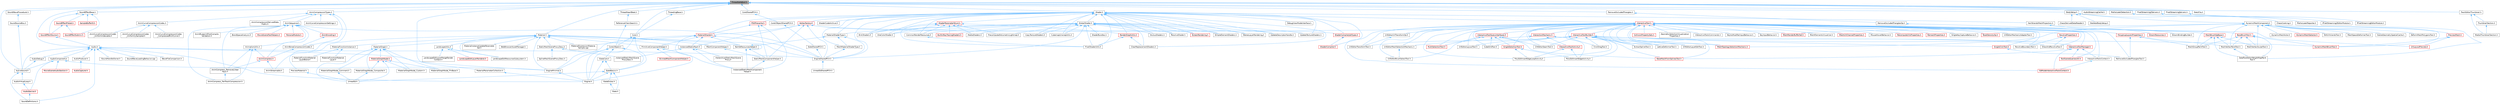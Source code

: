 digraph "ThreadSafeBool.h"
{
 // INTERACTIVE_SVG=YES
 // LATEX_PDF_SIZE
  bgcolor="transparent";
  edge [fontname=Helvetica,fontsize=10,labelfontname=Helvetica,labelfontsize=10];
  node [fontname=Helvetica,fontsize=10,shape=box,height=0.2,width=0.4];
  Node1 [id="Node000001",label="ThreadSafeBool.h",height=0.2,width=0.4,color="gray40", fillcolor="grey60", style="filled", fontcolor="black",tooltip=" "];
  Node1 -> Node2 [id="edge1_Node000001_Node000002",dir="back",color="steelblue1",style="solid",tooltip=" "];
  Node2 [id="Node000002",label="ActiveSound.h",height=0.2,width=0.4,color="grey40", fillcolor="white", style="filled",URL="$dc/d95/ActiveSound_8h.html",tooltip=" "];
  Node2 -> Node3 [id="edge2_Node000002_Node000003",dir="back",color="steelblue1",style="solid",tooltip=" "];
  Node3 [id="Node000003",label="AudioVirtualLoop.h",height=0.2,width=0.4,color="grey40", fillcolor="white", style="filled",URL="$d5/dde/AudioVirtualLoop_8h.html",tooltip=" "];
  Node3 -> Node4 [id="edge3_Node000003_Node000004",dir="back",color="steelblue1",style="solid",tooltip=" "];
  Node4 [id="Node000004",label="AudioDevice.h",height=0.2,width=0.4,color="red", fillcolor="#FFF0F0", style="filled",URL="$d7/ddb/AudioDevice_8h.html",tooltip=" "];
  Node4 -> Node5 [id="edge4_Node000004_Node000005",dir="back",color="steelblue1",style="solid",tooltip=" "];
  Node5 [id="Node000005",label="SoundDefinitions.h",height=0.2,width=0.4,color="grey40", fillcolor="white", style="filled",URL="$d4/da9/SoundDefinitions_8h.html",tooltip=" "];
  Node2 -> Node5 [id="edge5_Node000002_Node000005",dir="back",color="steelblue1",style="solid",tooltip=" "];
  Node1 -> Node8 [id="edge6_Node000001_Node000008",dir="back",color="steelblue1",style="solid",tooltip=" "];
  Node8 [id="Node000008",label="AnimCompressionTypes.h",height=0.2,width=0.4,color="grey40", fillcolor="white", style="filled",URL="$d1/d3b/AnimCompressionTypes_8h.html",tooltip=" "];
  Node8 -> Node9 [id="edge7_Node000008_Node000009",dir="back",color="steelblue1",style="solid",tooltip=" "];
  Node9 [id="Node000009",label="AnimBoneCompressionCodec.h",height=0.2,width=0.4,color="grey40", fillcolor="white", style="filled",URL="$dd/dc3/AnimBoneCompressionCodec_8h.html",tooltip=" "];
  Node9 -> Node10 [id="edge8_Node000009_Node000010",dir="back",color="steelblue1",style="solid",tooltip=" "];
  Node10 [id="Node000010",label="AnimCompress.h",height=0.2,width=0.4,color="red", fillcolor="#FFF0F0", style="filled",URL="$dd/d6d/AnimCompress_8h.html",tooltip=" "];
  Node10 -> Node14 [id="edge9_Node000010_Node000014",dir="back",color="steelblue1",style="solid",tooltip=" "];
  Node14 [id="Node000014",label="AnimCompress_RemoveLinear\lKeys.h",height=0.2,width=0.4,color="grey40", fillcolor="white", style="filled",URL="$d1/d0a/AnimCompress__RemoveLinearKeys_8h.html",tooltip=" "];
  Node14 -> Node15 [id="edge10_Node000014_Node000015",dir="back",color="steelblue1",style="solid",tooltip=" "];
  Node15 [id="Node000015",label="AnimCompress_PerTrackCompression.h",height=0.2,width=0.4,color="grey40", fillcolor="white", style="filled",URL="$d1/d22/AnimCompress__PerTrackCompression_8h.html",tooltip=" "];
  Node10 -> Node17 [id="edge11_Node000010_Node000017",dir="back",color="steelblue1",style="solid",tooltip=" "];
  Node17 [id="Node000017",label="AnimStreamable.h",height=0.2,width=0.4,color="grey40", fillcolor="white", style="filled",URL="$d1/d46/AnimStreamable_8h.html",tooltip=" "];
  Node8 -> Node18 [id="edge12_Node000008_Node000018",dir="back",color="steelblue1",style="solid",tooltip=" "];
  Node18 [id="Node000018",label="AnimCompressionDerivedData\lPublic.h",height=0.2,width=0.4,color="grey40", fillcolor="white", style="filled",URL="$dc/d36/AnimCompressionDerivedDataPublic_8h.html",tooltip=" "];
  Node8 -> Node19 [id="edge13_Node000008_Node000019",dir="back",color="steelblue1",style="solid",tooltip=" "];
  Node19 [id="Node000019",label="AnimCurveCompressionCodec.h",height=0.2,width=0.4,color="grey40", fillcolor="white", style="filled",URL="$d3/d77/AnimCurveCompressionCodec_8h.html",tooltip=" "];
  Node19 -> Node20 [id="edge14_Node000019_Node000020",dir="back",color="steelblue1",style="solid",tooltip=" "];
  Node20 [id="Node000020",label="AnimCurveCompressionCodec\l_CompressedRichCurve.h",height=0.2,width=0.4,color="grey40", fillcolor="white", style="filled",URL="$db/d72/AnimCurveCompressionCodec__CompressedRichCurve_8h.html",tooltip=" "];
  Node19 -> Node21 [id="edge15_Node000019_Node000021",dir="back",color="steelblue1",style="solid",tooltip=" "];
  Node21 [id="Node000021",label="AnimCurveCompressionCodec\l_UniformIndexable.h",height=0.2,width=0.4,color="grey40", fillcolor="white", style="filled",URL="$d7/d0a/AnimCurveCompressionCodec__UniformIndexable_8h.html",tooltip=" "];
  Node19 -> Node22 [id="edge16_Node000019_Node000022",dir="back",color="steelblue1",style="solid",tooltip=" "];
  Node22 [id="Node000022",label="AnimCurveCompressionCodec\l_UniformlySampled.h",height=0.2,width=0.4,color="grey40", fillcolor="white", style="filled",URL="$da/d4c/AnimCurveCompressionCodec__UniformlySampled_8h.html",tooltip=" "];
  Node8 -> Node23 [id="edge17_Node000008_Node000023",dir="back",color="steelblue1",style="solid",tooltip=" "];
  Node23 [id="Node000023",label="AnimCurveCompressionSettings.h",height=0.2,width=0.4,color="grey40", fillcolor="white", style="filled",URL="$d0/d49/AnimCurveCompressionSettings_8h.html",tooltip=" "];
  Node8 -> Node24 [id="edge18_Node000008_Node000024",dir="back",color="steelblue1",style="solid",tooltip=" "];
  Node24 [id="Node000024",label="AnimSequence.h",height=0.2,width=0.4,color="grey40", fillcolor="white", style="filled",URL="$d0/d8a/AnimSequence_8h.html",tooltip=" "];
  Node24 -> Node25 [id="edge19_Node000024_Node000025",dir="back",color="steelblue1",style="solid",tooltip=" "];
  Node25 [id="Node000025",label="AnimBlueprintPostCompile\lValidation.h",height=0.2,width=0.4,color="grey40", fillcolor="white", style="filled",URL="$de/d1b/AnimBlueprintPostCompileValidation_8h.html",tooltip=" "];
  Node24 -> Node10 [id="edge20_Node000024_Node000010",dir="back",color="steelblue1",style="solid",tooltip=" "];
  Node24 -> Node15 [id="edge21_Node000024_Node000015",dir="back",color="steelblue1",style="solid",tooltip=" "];
  Node24 -> Node14 [id="edge22_Node000024_Node000014",dir="back",color="steelblue1",style="solid",tooltip=" "];
  Node24 -> Node26 [id="edge23_Node000024_Node000026",dir="back",color="steelblue1",style="solid",tooltip=" "];
  Node26 [id="Node000026",label="AnimEncoding.h",height=0.2,width=0.4,color="red", fillcolor="#FFF0F0", style="filled",URL="$d9/dfd/AnimEncoding_8h.html",tooltip=" "];
  Node26 -> Node9 [id="edge24_Node000026_Node000009",dir="back",color="steelblue1",style="solid",tooltip=" "];
  Node24 -> Node31 [id="edge25_Node000024_Node000031",dir="back",color="steelblue1",style="solid",tooltip=" "];
  Node31 [id="Node000031",label="AnimationUtils.h",height=0.2,width=0.4,color="grey40", fillcolor="white", style="filled",URL="$d6/db6/AnimationUtils_8h.html",tooltip=" "];
  Node31 -> Node10 [id="edge26_Node000031_Node000010",dir="back",color="steelblue1",style="solid",tooltip=" "];
  Node31 -> Node15 [id="edge27_Node000031_Node000015",dir="back",color="steelblue1",style="solid",tooltip=" "];
  Node31 -> Node14 [id="edge28_Node000031_Node000014",dir="back",color="steelblue1",style="solid",tooltip=" "];
  Node24 -> Node32 [id="edge29_Node000024_Node000032",dir="back",color="steelblue1",style="solid",tooltip=" "];
  Node32 [id="Node000032",label="BlendSpaceAnalysis.h",height=0.2,width=0.4,color="grey40", fillcolor="white", style="filled",URL="$d7/daf/BlendSpaceAnalysis_8h.html",tooltip=" "];
  Node24 -> Node33 [id="edge30_Node000024_Node000033",dir="back",color="steelblue1",style="solid",tooltip=" "];
  Node33 [id="Node000033",label="EngineSharedPCH.h",height=0.2,width=0.4,color="grey40", fillcolor="white", style="filled",URL="$dc/dbb/EngineSharedPCH_8h.html",tooltip=" "];
  Node33 -> Node34 [id="edge31_Node000033_Node000034",dir="back",color="steelblue1",style="solid",tooltip=" "];
  Node34 [id="Node000034",label="UnrealEdSharedPCH.h",height=0.2,width=0.4,color="grey40", fillcolor="white", style="filled",URL="$d1/de6/UnrealEdSharedPCH_8h.html",tooltip=" "];
  Node24 -> Node35 [id="edge32_Node000024_Node000035",dir="back",color="steelblue1",style="solid",tooltip=" "];
  Node35 [id="Node000035",label="MovieSceneToolHelpers.h",height=0.2,width=0.4,color="red", fillcolor="#FFF0F0", style="filled",URL="$d4/d0e/MovieSceneToolHelpers_8h.html",tooltip=" "];
  Node24 -> Node40 [id="edge33_Node000024_Node000040",dir="back",color="steelblue1",style="solid",tooltip=" "];
  Node40 [id="Node000040",label="PersonaModule.h",height=0.2,width=0.4,color="red", fillcolor="#FFF0F0", style="filled",URL="$de/d74/PersonaModule_8h.html",tooltip=" "];
  Node8 -> Node17 [id="edge34_Node000008_Node000017",dir="back",color="steelblue1",style="solid",tooltip=" "];
  Node1 -> Node42 [id="edge35_Node000001_Node000042",dir="back",color="steelblue1",style="solid",tooltip=" "];
  Node42 [id="Node000042",label="Audio.h",height=0.2,width=0.4,color="grey40", fillcolor="white", style="filled",URL="$d8/daa/Audio_8h.html",tooltip=" "];
  Node42 -> Node2 [id="edge36_Node000042_Node000002",dir="back",color="steelblue1",style="solid",tooltip=" "];
  Node42 -> Node43 [id="edge37_Node000042_Node000043",dir="back",color="steelblue1",style="solid",tooltip=" "];
  Node43 [id="Node000043",label="AudioComponent.h",height=0.2,width=0.4,color="grey40", fillcolor="white", style="filled",URL="$d6/d67/AudioComponent_8h.html",tooltip=" "];
  Node43 -> Node2 [id="edge38_Node000043_Node000002",dir="back",color="steelblue1",style="solid",tooltip=" "];
  Node43 -> Node4 [id="edge39_Node000043_Node000004",dir="back",color="steelblue1",style="solid",tooltip=" "];
  Node43 -> Node44 [id="edge40_Node000043_Node000044",dir="back",color="steelblue1",style="solid",tooltip=" "];
  Node44 [id="Node000044",label="EngineMinimal.h",height=0.2,width=0.4,color="grey40", fillcolor="white", style="filled",URL="$d0/d2c/EngineMinimal_8h.html",tooltip=" "];
  Node44 -> Node45 [id="edge41_Node000044_Node000045",dir="back",color="steelblue1",style="solid",tooltip=" "];
  Node45 [id="Node000045",label="Engine.h",height=0.2,width=0.4,color="grey40", fillcolor="white", style="filled",URL="$d1/d34/Public_2Engine_8h.html",tooltip=" "];
  Node43 -> Node46 [id="edge42_Node000043_Node000046",dir="back",color="steelblue1",style="solid",tooltip=" "];
  Node46 [id="Node000046",label="MovieSceneAudioSection.h",height=0.2,width=0.4,color="red", fillcolor="#FFF0F0", style="filled",URL="$da/d5f/MovieSceneAudioSection_8h.html",tooltip=" "];
  Node42 -> Node49 [id="edge43_Node000042_Node000049",dir="back",color="steelblue1",style="solid",tooltip=" "];
  Node49 [id="Node000049",label="AudioDebug.h",height=0.2,width=0.4,color="grey40", fillcolor="white", style="filled",URL="$d2/dbd/AudioDebug_8h.html",tooltip=" "];
  Node49 -> Node2 [id="edge44_Node000049_Node000002",dir="back",color="steelblue1",style="solid",tooltip=" "];
  Node42 -> Node50 [id="edge45_Node000042_Node000050",dir="back",color="steelblue1",style="solid",tooltip=" "];
  Node50 [id="Node000050",label="AudioProducer.h",height=0.2,width=0.4,color="grey40", fillcolor="white", style="filled",URL="$d5/d00/AudioProducer_8h.html",tooltip=" "];
  Node50 -> Node51 [id="edge46_Node000050_Node000051",dir="back",color="steelblue1",style="solid",tooltip=" "];
  Node51 [id="Node000051",label="AudioCapturer.h",height=0.2,width=0.4,color="red", fillcolor="#FFF0F0", style="filled",URL="$db/dac/AudioCapturer_8h.html",tooltip=" "];
  Node42 -> Node45 [id="edge47_Node000042_Node000045",dir="back",color="steelblue1",style="solid",tooltip=" "];
  Node42 -> Node44 [id="edge48_Node000042_Node000044",dir="back",color="steelblue1",style="solid",tooltip=" "];
  Node42 -> Node33 [id="edge49_Node000042_Node000033",dir="back",color="steelblue1",style="solid",tooltip=" "];
  Node42 -> Node53 [id="edge50_Node000042_Node000053",dir="back",color="steelblue1",style="solid",tooltip=" "];
  Node53 [id="Node000053",label="ISoundHandleOwner.h",height=0.2,width=0.4,color="grey40", fillcolor="white", style="filled",URL="$d5/db5/ISoundHandleOwner_8h.html",tooltip=" "];
  Node42 -> Node5 [id="edge51_Node000042_Node000005",dir="back",color="steelblue1",style="solid",tooltip=" "];
  Node42 -> Node54 [id="edge52_Node000042_Node000054",dir="back",color="steelblue1",style="solid",tooltip=" "];
  Node54 [id="Node000054",label="SoundWaveLoadingBehavior.cpp",height=0.2,width=0.4,color="grey40", fillcolor="white", style="filled",URL="$d7/d95/SoundWaveLoadingBehavior_8cpp.html",tooltip=" "];
  Node42 -> Node55 [id="edge53_Node000042_Node000055",dir="back",color="steelblue1",style="solid",tooltip=" "];
  Node55 [id="Node000055",label="WaveFileComparison.h",height=0.2,width=0.4,color="grey40", fillcolor="white", style="filled",URL="$d7/dcb/WaveFileComparison_8h.html",tooltip=" "];
  Node1 -> Node56 [id="edge54_Node000001_Node000056",dir="back",color="steelblue1",style="solid",tooltip=" "];
  Node56 [id="Node000056",label="AudioStreamingCache.h",height=0.2,width=0.4,color="grey40", fillcolor="white", style="filled",URL="$d2/dc1/AudioStreamingCache_8h.html",tooltip=" "];
  Node1 -> Node57 [id="edge55_Node000001_Node000057",dir="back",color="steelblue1",style="solid",tooltip=" "];
  Node57 [id="Node000057",label="BodySetup.h",height=0.2,width=0.4,color="grey40", fillcolor="white", style="filled",URL="$d8/d7b/BodySetup_8h.html",tooltip=" "];
  Node57 -> Node58 [id="edge56_Node000057_Node000058",dir="back",color="steelblue1",style="solid",tooltip=" "];
  Node58 [id="Node000058",label="ChaosCooking.h",height=0.2,width=0.4,color="grey40", fillcolor="white", style="filled",URL="$de/d88/ChaosCooking_8h.html",tooltip=" "];
  Node57 -> Node59 [id="edge57_Node000057_Node000059",dir="back",color="steelblue1",style="solid",tooltip=" "];
  Node59 [id="Node000059",label="ChaosDerivedDataReader.h",height=0.2,width=0.4,color="grey40", fillcolor="white", style="filled",URL="$de/d70/ChaosDerivedDataReader_8h.html",tooltip=" "];
  Node57 -> Node60 [id="edge58_Node000057_Node000060",dir="back",color="steelblue1",style="solid",tooltip=" "];
  Node60 [id="Node000060",label="DynamicMeshComponent.h",height=0.2,width=0.4,color="grey40", fillcolor="white", style="filled",URL="$d8/d66/DynamicMeshComponent_8h.html",tooltip=" "];
  Node60 -> Node61 [id="edge59_Node000060_Node000061",dir="back",color="steelblue1",style="solid",tooltip=" "];
  Node61 [id="Node000061",label="DataflowEditorWeightMapPaint\lTool.h",height=0.2,width=0.4,color="grey40", fillcolor="white", style="filled",URL="$db/d46/DataflowEditorWeightMapPaintTool_8h.html",tooltip=" "];
  Node60 -> Node62 [id="edge60_Node000060_Node000062",dir="back",color="steelblue1",style="solid",tooltip=" "];
  Node62 [id="Node000062",label="DeformMeshPolygonsTool.h",height=0.2,width=0.4,color="grey40", fillcolor="white", style="filled",URL="$db/d72/DeformMeshPolygonsTool_8h.html",tooltip=" "];
  Node60 -> Node63 [id="edge61_Node000060_Node000063",dir="back",color="steelblue1",style="solid",tooltip=" "];
  Node63 [id="Node000063",label="DynamicMeshActor.h",height=0.2,width=0.4,color="grey40", fillcolor="white", style="filled",URL="$d1/d71/DynamicMeshActor_8h.html",tooltip=" "];
  Node60 -> Node64 [id="edge62_Node000060_Node000064",dir="back",color="steelblue1",style="solid",tooltip=" "];
  Node64 [id="Node000064",label="DynamicMeshBrushTool.h",height=0.2,width=0.4,color="red", fillcolor="#FFF0F0", style="filled",URL="$da/d04/DynamicMeshBrushTool_8h.html",tooltip=" "];
  Node60 -> Node68 [id="edge63_Node000060_Node000068",dir="back",color="steelblue1",style="solid",tooltip=" "];
  Node68 [id="Node000068",label="DynamicMeshSelector.h",height=0.2,width=0.4,color="red", fillcolor="#FFF0F0", style="filled",URL="$dc/d01/DynamicMeshSelector_8h.html",tooltip=" "];
  Node60 -> Node70 [id="edge64_Node000060_Node000070",dir="back",color="steelblue1",style="solid",tooltip=" "];
  Node70 [id="Node000070",label="EditUVIslandsTool.h",height=0.2,width=0.4,color="grey40", fillcolor="white", style="filled",URL="$d0/de4/EditUVIslandsTool_8h.html",tooltip=" "];
  Node60 -> Node71 [id="edge65_Node000060_Node000071",dir="back",color="steelblue1",style="solid",tooltip=" "];
  Node71 [id="Node000071",label="MeshGroupPaintTool.h",height=0.2,width=0.4,color="grey40", fillcolor="white", style="filled",URL="$dd/d04/MeshGroupPaintTool_8h.html",tooltip=" "];
  Node60 -> Node72 [id="edge66_Node000060_Node000072",dir="back",color="steelblue1",style="solid",tooltip=" "];
  Node72 [id="Node000072",label="MeshRenderBufferSet.h",height=0.2,width=0.4,color="red", fillcolor="#FFF0F0", style="filled",URL="$de/dc2/MeshRenderBufferSet_8h.html",tooltip=" "];
  Node60 -> Node74 [id="edge67_Node000060_Node000074",dir="back",color="steelblue1",style="solid",tooltip=" "];
  Node74 [id="Node000074",label="MeshSpaceDeformerTool.h",height=0.2,width=0.4,color="grey40", fillcolor="white", style="filled",URL="$d7/dc8/MeshSpaceDeformerTool_8h.html",tooltip=" "];
  Node60 -> Node75 [id="edge68_Node000060_Node000075",dir="back",color="steelblue1",style="solid",tooltip=" "];
  Node75 [id="Node000075",label="MeshTopologySelectionMechanic.h",height=0.2,width=0.4,color="red", fillcolor="#FFF0F0", style="filled",URL="$d5/d15/MeshTopologySelectionMechanic_8h.html",tooltip=" "];
  Node60 -> Node78 [id="edge69_Node000060_Node000078",dir="back",color="steelblue1",style="solid",tooltip=" "];
  Node78 [id="Node000078",label="MeshVertexPaintTool.h",height=0.2,width=0.4,color="grey40", fillcolor="white", style="filled",URL="$db/d74/MeshVertexPaintTool_8h.html",tooltip=" "];
  Node78 -> Node61 [id="edge70_Node000078_Node000061",dir="back",color="steelblue1",style="solid",tooltip=" "];
  Node60 -> Node79 [id="edge71_Node000060_Node000079",dir="back",color="steelblue1",style="solid",tooltip=" "];
  Node79 [id="Node000079",label="MeshVertexSculptTool.h",height=0.2,width=0.4,color="grey40", fillcolor="white", style="filled",URL="$dc/da6/MeshVertexSculptTool_8h.html",tooltip=" "];
  Node60 -> Node80 [id="edge72_Node000060_Node000080",dir="back",color="steelblue1",style="solid",tooltip=" "];
  Node80 [id="Node000080",label="PreviewMesh.h",height=0.2,width=0.4,color="red", fillcolor="#FFF0F0", style="filled",URL="$d6/d30/PreviewMesh_8h.html",tooltip=" "];
  Node80 -> Node64 [id="edge73_Node000080_Node000064",dir="back",color="steelblue1",style="solid",tooltip=" "];
  Node80 -> Node128 [id="edge74_Node000080_Node000128",dir="back",color="steelblue1",style="solid",tooltip=" "];
  Node128 [id="Node000128",label="UVLayoutPreview.h",height=0.2,width=0.4,color="red", fillcolor="#FFF0F0", style="filled",URL="$dd/d16/UVLayoutPreview_8h.html",tooltip=" "];
  Node60 -> Node132 [id="edge75_Node000060_Node000132",dir="back",color="steelblue1",style="solid",tooltip=" "];
  Node132 [id="Node000132",label="SceneGeometrySpatialCache.h",height=0.2,width=0.4,color="grey40", fillcolor="white", style="filled",URL="$d6/d6f/SceneGeometrySpatialCache_8h.html",tooltip=" "];
  Node57 -> Node133 [id="edge76_Node000057_Node000133",dir="back",color="steelblue1",style="solid",tooltip=" "];
  Node133 [id="Node000133",label="SkeletalBodySetup.h",height=0.2,width=0.4,color="grey40", fillcolor="white", style="filled",URL="$dc/dbc/SkeletalBodySetup_8h.html",tooltip=" "];
  Node1 -> Node134 [id="edge77_Node000001_Node000134",dir="back",color="steelblue1",style="solid",tooltip=" "];
  Node134 [id="Node000134",label="Core.h",height=0.2,width=0.4,color="grey40", fillcolor="white", style="filled",URL="$d6/dd7/Core_8h.html",tooltip=" "];
  Node134 -> Node135 [id="edge78_Node000134_Node000135",dir="back",color="steelblue1",style="solid",tooltip=" "];
  Node135 [id="Node000135",label="CoreUObject.h",height=0.2,width=0.4,color="grey40", fillcolor="white", style="filled",URL="$d0/ded/CoreUObject_8h.html",tooltip=" "];
  Node135 -> Node45 [id="edge79_Node000135_Node000045",dir="back",color="steelblue1",style="solid",tooltip=" "];
  Node135 -> Node44 [id="edge80_Node000135_Node000044",dir="back",color="steelblue1",style="solid",tooltip=" "];
  Node135 -> Node136 [id="edge81_Node000135_Node000136",dir="back",color="steelblue1",style="solid",tooltip=" "];
  Node136 [id="Node000136",label="SlateBasics.h",height=0.2,width=0.4,color="grey40", fillcolor="white", style="filled",URL="$da/d2f/SlateBasics_8h.html",tooltip=" "];
  Node136 -> Node45 [id="edge82_Node000136_Node000045",dir="back",color="steelblue1",style="solid",tooltip=" "];
  Node136 -> Node137 [id="edge83_Node000136_Node000137",dir="back",color="steelblue1",style="solid",tooltip=" "];
  Node137 [id="Node000137",label="Slate.h",height=0.2,width=0.4,color="grey40", fillcolor="white", style="filled",URL="$d2/dc0/Slate_8h.html",tooltip=" "];
  Node136 -> Node138 [id="edge84_Node000136_Node000138",dir="back",color="steelblue1",style="solid",tooltip=" "];
  Node138 [id="Node000138",label="SlateExtras.h",height=0.2,width=0.4,color="grey40", fillcolor="white", style="filled",URL="$d8/dec/SlateExtras_8h.html",tooltip=" "];
  Node138 -> Node137 [id="edge85_Node000138_Node000137",dir="back",color="steelblue1",style="solid",tooltip=" "];
  Node136 -> Node139 [id="edge86_Node000136_Node000139",dir="back",color="steelblue1",style="solid",tooltip=" "];
  Node139 [id="Node000139",label="UnrealEd.h",height=0.2,width=0.4,color="grey40", fillcolor="white", style="filled",URL="$d2/d5f/UnrealEd_8h.html",tooltip=" "];
  Node135 -> Node140 [id="edge87_Node000135_Node000140",dir="back",color="steelblue1",style="solid",tooltip=" "];
  Node140 [id="Node000140",label="SlateCore.h",height=0.2,width=0.4,color="grey40", fillcolor="white", style="filled",URL="$dc/d03/SlateCore_8h.html",tooltip=" "];
  Node140 -> Node45 [id="edge88_Node000140_Node000045",dir="back",color="steelblue1",style="solid",tooltip=" "];
  Node140 -> Node136 [id="edge89_Node000140_Node000136",dir="back",color="steelblue1",style="solid",tooltip=" "];
  Node134 -> Node45 [id="edge90_Node000134_Node000045",dir="back",color="steelblue1",style="solid",tooltip=" "];
  Node134 -> Node136 [id="edge91_Node000134_Node000136",dir="back",color="steelblue1",style="solid",tooltip=" "];
  Node1 -> Node141 [id="edge92_Node000001_Node000141",dir="back",color="steelblue1",style="solid",tooltip=" "];
  Node141 [id="Node000141",label="CoreSharedPCH.h",height=0.2,width=0.4,color="grey40", fillcolor="white", style="filled",URL="$d8/de5/CoreSharedPCH_8h.html",tooltip=" "];
  Node141 -> Node142 [id="edge93_Node000141_Node000142",dir="back",color="steelblue1",style="solid",tooltip=" "];
  Node142 [id="Node000142",label="CoreUObjectSharedPCH.h",height=0.2,width=0.4,color="grey40", fillcolor="white", style="filled",URL="$de/d2f/CoreUObjectSharedPCH_8h.html",tooltip=" "];
  Node142 -> Node143 [id="edge94_Node000142_Node000143",dir="back",color="steelblue1",style="solid",tooltip=" "];
  Node143 [id="Node000143",label="SlateSharedPCH.h",height=0.2,width=0.4,color="grey40", fillcolor="white", style="filled",URL="$d1/dfc/SlateSharedPCH_8h.html",tooltip=" "];
  Node143 -> Node33 [id="edge95_Node000143_Node000033",dir="back",color="steelblue1",style="solid",tooltip=" "];
  Node1 -> Node144 [id="edge96_Node000001_Node000144",dir="back",color="steelblue1",style="solid",tooltip=" "];
  Node144 [id="Node000144",label="MallocLeakDetection.h",height=0.2,width=0.4,color="grey40", fillcolor="white", style="filled",URL="$d3/dc5/MallocLeakDetection_8h.html",tooltip=" "];
  Node144 -> Node145 [id="edge97_Node000144_Node000145",dir="back",color="steelblue1",style="solid",tooltip=" "];
  Node145 [id="Node000145",label="MallocLeakReporter.h",height=0.2,width=0.4,color="grey40", fillcolor="white", style="filled",URL="$d1/d52/MallocLeakReporter_8h.html",tooltip=" "];
  Node1 -> Node146 [id="edge98_Node000001_Node000146",dir="back",color="steelblue1",style="solid",tooltip=" "];
  Node146 [id="Node000146",label="Material.h",height=0.2,width=0.4,color="grey40", fillcolor="white", style="filled",URL="$df/d12/Material_8h.html",tooltip=" "];
  Node146 -> Node44 [id="edge99_Node000146_Node000044",dir="back",color="steelblue1",style="solid",tooltip=" "];
  Node146 -> Node33 [id="edge100_Node000146_Node000033",dir="back",color="steelblue1",style="solid",tooltip=" "];
  Node146 -> Node147 [id="edge101_Node000146_Node000147",dir="back",color="steelblue1",style="solid",tooltip=" "];
  Node147 [id="Node000147",label="InstancedStaticMesh.h",height=0.2,width=0.4,color="grey40", fillcolor="white", style="filled",URL="$dd/d89/InstancedStaticMesh_8h.html",tooltip=" "];
  Node147 -> Node148 [id="edge102_Node000147_Node000148",dir="back",color="steelblue1",style="solid",tooltip=" "];
  Node148 [id="Node000148",label="HierarchicalStaticMeshScene\lProxy.h",height=0.2,width=0.4,color="grey40", fillcolor="white", style="filled",URL="$d3/d4d/HierarchicalStaticMeshSceneProxy_8h.html",tooltip=" "];
  Node147 -> Node149 [id="edge103_Node000147_Node000149",dir="back",color="steelblue1",style="solid",tooltip=" "];
  Node149 [id="Node000149",label="InstancedStaticMeshComponent\lHelper.h",height=0.2,width=0.4,color="grey40", fillcolor="white", style="filled",URL="$dc/dc7/InstancedStaticMeshComponentHelper_8h.html",tooltip=" "];
  Node147 -> Node150 [id="edge104_Node000147_Node000150",dir="back",color="steelblue1",style="solid",tooltip=" "];
  Node150 [id="Node000150",label="InstancedStaticMeshScene\lProxyDesc.h",height=0.2,width=0.4,color="grey40", fillcolor="white", style="filled",URL="$db/dcf/InstancedStaticMeshSceneProxyDesc_8h.html",tooltip=" "];
  Node146 -> Node151 [id="edge105_Node000146_Node000151",dir="back",color="steelblue1",style="solid",tooltip=" "];
  Node151 [id="Node000151",label="LandscapeEditResourcesSubsystem.h",height=0.2,width=0.4,color="grey40", fillcolor="white", style="filled",URL="$db/d28/LandscapeEditResourcesSubsystem_8h.html",tooltip=" "];
  Node146 -> Node152 [id="edge106_Node000146_Node000152",dir="back",color="steelblue1",style="solid",tooltip=" "];
  Node152 [id="Node000152",label="LandscapeUtils.h",height=0.2,width=0.4,color="grey40", fillcolor="white", style="filled",URL="$d0/dc0/LandscapeUtils_8h.html",tooltip=" "];
  Node152 -> Node153 [id="edge107_Node000152_Node000153",dir="back",color="steelblue1",style="solid",tooltip=" "];
  Node153 [id="Node000153",label="LandscapeEditLayerMergeRender\lContext.h",height=0.2,width=0.4,color="grey40", fillcolor="white", style="filled",URL="$d1/d40/LandscapeEditLayerMergeRenderContext_8h.html",tooltip=" "];
  Node152 -> Node154 [id="edge108_Node000152_Node000154",dir="back",color="steelblue1",style="solid",tooltip=" "];
  Node154 [id="Node000154",label="LandscapeEditLayerRenderer.h",height=0.2,width=0.4,color="red", fillcolor="#FFF0F0", style="filled",URL="$d4/ddf/LandscapeEditLayerRenderer_8h.html",tooltip=" "];
  Node152 -> Node151 [id="edge109_Node000152_Node000151",dir="back",color="steelblue1",style="solid",tooltip=" "];
  Node146 -> Node162 [id="edge110_Node000146_Node000162",dir="back",color="steelblue1",style="solid",tooltip=" "];
  Node162 [id="Node000162",label="MaterialExpressionMaterial\lSample.cpp",height=0.2,width=0.4,color="grey40", fillcolor="white", style="filled",URL="$d0/dbd/MaterialExpressionMaterialSample_8cpp.html",tooltip=" "];
  Node146 -> Node163 [id="edge111_Node000146_Node000163",dir="back",color="steelblue1",style="solid",tooltip=" "];
  Node163 [id="Node000163",label="MaterialFunctionInstance.h",height=0.2,width=0.4,color="grey40", fillcolor="white", style="filled",URL="$dd/d09/MaterialFunctionInstance_8h.html",tooltip=" "];
  Node163 -> Node164 [id="edge112_Node000163_Node000164",dir="back",color="steelblue1",style="solid",tooltip=" "];
  Node164 [id="Node000164",label="MaterialFunctionMaterial\lLayer.h",height=0.2,width=0.4,color="grey40", fillcolor="white", style="filled",URL="$d5/db3/MaterialFunctionMaterialLayer_8h.html",tooltip=" "];
  Node163 -> Node165 [id="edge113_Node000163_Node000165",dir="back",color="steelblue1",style="solid",tooltip=" "];
  Node165 [id="Node000165",label="MaterialFunctionMaterial\lLayerBlend.h",height=0.2,width=0.4,color="grey40", fillcolor="white", style="filled",URL="$d9/d8a/MaterialFunctionMaterialLayerBlend_8h.html",tooltip=" "];
  Node146 -> Node166 [id="edge114_Node000146_Node000166",dir="back",color="steelblue1",style="solid",tooltip=" "];
  Node166 [id="Node000166",label="MaterialGraph.h",height=0.2,width=0.4,color="grey40", fillcolor="white", style="filled",URL="$dd/d8d/MaterialGraph_8h.html",tooltip=" "];
  Node166 -> Node167 [id="edge115_Node000166_Node000167",dir="back",color="steelblue1",style="solid",tooltip=" "];
  Node167 [id="Node000167",label="MaterialGraphNode.h",height=0.2,width=0.4,color="red", fillcolor="#FFF0F0", style="filled",URL="$d7/d89/MaterialGraphNode_8h.html",tooltip=" "];
  Node167 -> Node168 [id="edge116_Node000167_Node000168",dir="back",color="steelblue1",style="solid",tooltip=" "];
  Node168 [id="Node000168",label="MaterialGraphNode_Composite.h",height=0.2,width=0.4,color="grey40", fillcolor="white", style="filled",URL="$d0/d2a/MaterialGraphNode__Composite_8h.html",tooltip=" "];
  Node168 -> Node139 [id="edge117_Node000168_Node000139",dir="back",color="steelblue1",style="solid",tooltip=" "];
  Node167 -> Node169 [id="edge118_Node000167_Node000169",dir="back",color="steelblue1",style="solid",tooltip=" "];
  Node169 [id="Node000169",label="MaterialGraphNode_Custom.h",height=0.2,width=0.4,color="grey40", fillcolor="white", style="filled",URL="$d5/d6c/MaterialGraphNode__Custom_8h.html",tooltip=" "];
  Node167 -> Node171 [id="edge119_Node000167_Node000171",dir="back",color="steelblue1",style="solid",tooltip=" "];
  Node171 [id="Node000171",label="MaterialGraphNode_PinBase.h",height=0.2,width=0.4,color="grey40", fillcolor="white", style="filled",URL="$d5/dda/MaterialGraphNode__PinBase_8h.html",tooltip=" "];
  Node167 -> Node139 [id="edge120_Node000167_Node000139",dir="back",color="steelblue1",style="solid",tooltip=" "];
  Node166 -> Node172 [id="edge121_Node000166_Node000172",dir="back",color="steelblue1",style="solid",tooltip=" "];
  Node172 [id="Node000172",label="MaterialGraphNode_Comment.h",height=0.2,width=0.4,color="grey40", fillcolor="white", style="filled",URL="$da/db6/MaterialGraphNode__Comment_8h.html",tooltip=" "];
  Node172 -> Node139 [id="edge122_Node000172_Node000139",dir="back",color="steelblue1",style="solid",tooltip=" "];
  Node166 -> Node168 [id="edge123_Node000166_Node000168",dir="back",color="steelblue1",style="solid",tooltip=" "];
  Node166 -> Node169 [id="edge124_Node000166_Node000169",dir="back",color="steelblue1",style="solid",tooltip=" "];
  Node166 -> Node171 [id="edge125_Node000166_Node000171",dir="back",color="steelblue1",style="solid",tooltip=" "];
  Node166 -> Node139 [id="edge126_Node000166_Node000139",dir="back",color="steelblue1",style="solid",tooltip=" "];
  Node146 -> Node173 [id="edge127_Node000146_Node000173",dir="back",color="steelblue1",style="solid",tooltip=" "];
  Node173 [id="Node000173",label="MaterialInstanceUpdateParameter\lSet.h",height=0.2,width=0.4,color="grey40", fillcolor="white", style="filled",URL="$dd/df7/MaterialInstanceUpdateParameterSet_8h.html",tooltip=" "];
  Node146 -> Node174 [id="edge128_Node000146_Node000174",dir="back",color="steelblue1",style="solid",tooltip=" "];
  Node174 [id="Node000174",label="MeshComponentHelper.h",height=0.2,width=0.4,color="grey40", fillcolor="white", style="filled",URL="$d3/de8/MeshComponentHelper_8h.html",tooltip=" "];
  Node174 -> Node175 [id="edge129_Node000174_Node000175",dir="back",color="steelblue1",style="solid",tooltip=" "];
  Node175 [id="Node000175",label="StaticMeshComponentHelper.h",height=0.2,width=0.4,color="grey40", fillcolor="white", style="filled",URL="$dc/dc1/StaticMeshComponentHelper_8h.html",tooltip=" "];
  Node175 -> Node149 [id="edge130_Node000175_Node000149",dir="back",color="steelblue1",style="solid",tooltip=" "];
  Node146 -> Node176 [id="edge131_Node000146_Node000176",dir="back",color="steelblue1",style="solid",tooltip=" "];
  Node176 [id="Node000176",label="NaniteResourcesHelper.h",height=0.2,width=0.4,color="grey40", fillcolor="white", style="filled",URL="$dc/d48/NaniteResourcesHelper_8h.html",tooltip=" "];
  Node176 -> Node149 [id="edge132_Node000176_Node000149",dir="back",color="steelblue1",style="solid",tooltip=" "];
  Node176 -> Node176 [id="edge133_Node000176_Node000176",dir="back",color="steelblue1",style="solid",tooltip=" "];
  Node176 -> Node175 [id="edge134_Node000176_Node000175",dir="back",color="steelblue1",style="solid",tooltip=" "];
  Node146 -> Node177 [id="edge135_Node000146_Node000177",dir="back",color="steelblue1",style="solid",tooltip=" "];
  Node177 [id="Node000177",label="PreviewMaterial.h",height=0.2,width=0.4,color="grey40", fillcolor="white", style="filled",URL="$d4/de3/PreviewMaterial_8h.html",tooltip=" "];
  Node177 -> Node139 [id="edge136_Node000177_Node000139",dir="back",color="steelblue1",style="solid",tooltip=" "];
  Node146 -> Node178 [id="edge137_Node000146_Node000178",dir="back",color="steelblue1",style="solid",tooltip=" "];
  Node178 [id="Node000178",label="PrimitiveComponentHelper.h",height=0.2,width=0.4,color="grey40", fillcolor="white", style="filled",URL="$d1/d08/PrimitiveComponentHelper_8h.html",tooltip=" "];
  Node178 -> Node149 [id="edge138_Node000178_Node000149",dir="back",color="steelblue1",style="solid",tooltip=" "];
  Node178 -> Node179 [id="edge139_Node000178_Node000179",dir="back",color="steelblue1",style="solid",tooltip=" "];
  Node179 [id="Node000179",label="SkinnedMeshComponentHelper.h",height=0.2,width=0.4,color="red", fillcolor="#FFF0F0", style="filled",URL="$db/d81/SkinnedMeshComponentHelper_8h.html",tooltip=" "];
  Node146 -> Node181 [id="edge140_Node000146_Node000181",dir="back",color="steelblue1",style="solid",tooltip=" "];
  Node181 [id="Node000181",label="StaticMeshSceneProxyDesc.h",height=0.2,width=0.4,color="grey40", fillcolor="white", style="filled",URL="$d0/d31/StaticMeshSceneProxyDesc_8h.html",tooltip=" "];
  Node181 -> Node150 [id="edge141_Node000181_Node000150",dir="back",color="steelblue1",style="solid",tooltip=" "];
  Node181 -> Node182 [id="edge142_Node000181_Node000182",dir="back",color="steelblue1",style="solid",tooltip=" "];
  Node182 [id="Node000182",label="SplineMeshSceneProxyDesc.h",height=0.2,width=0.4,color="grey40", fillcolor="white", style="filled",URL="$db/d1b/SplineMeshSceneProxyDesc_8h.html",tooltip=" "];
  Node146 -> Node183 [id="edge143_Node000146_Node000183",dir="back",color="steelblue1",style="solid",tooltip=" "];
  Node183 [id="Node000183",label="WebBrowserAssetManager.h",height=0.2,width=0.4,color="grey40", fillcolor="white", style="filled",URL="$db/d79/WebBrowserAssetManager_8h.html",tooltip=" "];
  Node1 -> Node184 [id="edge144_Node000001_Node000184",dir="back",color="steelblue1",style="solid",tooltip=" "];
  Node184 [id="Node000184",label="MaterialParameterCollection.h",height=0.2,width=0.4,color="grey40", fillcolor="white", style="filled",URL="$dc/dc0/MaterialParameterCollection_8h.html",tooltip=" "];
  Node184 -> Node45 [id="edge145_Node000184_Node000045",dir="back",color="steelblue1",style="solid",tooltip=" "];
  Node1 -> Node185 [id="edge146_Node000001_Node000185",dir="back",color="steelblue1",style="solid",tooltip=" "];
  Node185 [id="Node000185",label="PixelStreaming2Servers.h",height=0.2,width=0.4,color="grey40", fillcolor="white", style="filled",URL="$d6/d95/PixelStreaming2Servers_8h.html",tooltip=" "];
  Node185 -> Node186 [id="edge147_Node000185_Node000186",dir="back",color="steelblue1",style="solid",tooltip=" "];
  Node186 [id="Node000186",label="IPixelStreaming2EditorModule.h",height=0.2,width=0.4,color="grey40", fillcolor="white", style="filled",URL="$d3/d62/IPixelStreaming2EditorModule_8h.html",tooltip=" "];
  Node1 -> Node187 [id="edge148_Node000001_Node000187",dir="back",color="steelblue1",style="solid",tooltip=" "];
  Node187 [id="Node000187",label="PixelStreamingServers.h",height=0.2,width=0.4,color="grey40", fillcolor="white", style="filled",URL="$db/dd6/PixelStreamingServers_8h.html",tooltip=" "];
  Node187 -> Node188 [id="edge149_Node000187_Node000188",dir="back",color="steelblue1",style="solid",tooltip=" "];
  Node188 [id="Node000188",label="IPixelStreamingEditorModule.h",height=0.2,width=0.4,color="grey40", fillcolor="white", style="filled",URL="$da/dcc/IPixelStreamingEditorModule_8h.html",tooltip=" "];
  Node1 -> Node189 [id="edge150_Node000001_Node000189",dir="back",color="steelblue1",style="solid",tooltip=" "];
  Node189 [id="Node000189",label="RemoveOccludedTriangles.h",height=0.2,width=0.4,color="grey40", fillcolor="white", style="filled",URL="$dc/d7b/RemoveOccludedTriangles_8h.html",tooltip=" "];
  Node189 -> Node190 [id="edge151_Node000189_Node000190",dir="back",color="steelblue1",style="solid",tooltip=" "];
  Node190 [id="Node000190",label="RemoveOccludedTrianglesOp.h",height=0.2,width=0.4,color="grey40", fillcolor="white", style="filled",URL="$d2/d39/RemoveOccludedTrianglesOp_8h.html",tooltip=" "];
  Node190 -> Node119 [id="edge152_Node000190_Node000119",dir="back",color="steelblue1",style="solid",tooltip=" "];
  Node119 [id="Node000119",label="RemoveOccludedTrianglesTool.h",height=0.2,width=0.4,color="grey40", fillcolor="white", style="filled",URL="$d9/da1/RemoveOccludedTrianglesTool_8h.html",tooltip=" "];
  Node1 -> Node191 [id="edge153_Node000001_Node000191",dir="back",color="steelblue1",style="solid",tooltip=" "];
  Node191 [id="Node000191",label="Shader.h",height=0.2,width=0.4,color="grey40", fillcolor="white", style="filled",URL="$d2/dac/Shader_8h.html",tooltip=" "];
  Node191 -> Node192 [id="edge154_Node000191_Node000192",dir="back",color="steelblue1",style="solid",tooltip=" "];
  Node192 [id="Node000192",label="BinkShaders.h",height=0.2,width=0.4,color="grey40", fillcolor="white", style="filled",URL="$d8/d97/BinkShaders_8h.html",tooltip=" "];
  Node191 -> Node193 [id="edge155_Node000191_Node000193",dir="back",color="steelblue1",style="solid",tooltip=" "];
  Node193 [id="Node000193",label="ClearReplacementShaders.h",height=0.2,width=0.4,color="grey40", fillcolor="white", style="filled",URL="$d9/d4e/ClearReplacementShaders_8h.html",tooltip=" "];
  Node191 -> Node194 [id="edge156_Node000191_Node000194",dir="back",color="steelblue1",style="solid",tooltip=" "];
  Node194 [id="Node000194",label="CommonRenderResources.h",height=0.2,width=0.4,color="grey40", fillcolor="white", style="filled",URL="$d3/d27/CommonRenderResources_8h.html",tooltip=" "];
  Node194 -> Node195 [id="edge157_Node000194_Node000195",dir="back",color="steelblue1",style="solid",tooltip=" "];
  Node195 [id="Node000195",label="PixelShaderUtils.h",height=0.2,width=0.4,color="grey40", fillcolor="white", style="filled",URL="$d1/dc7/PixelShaderUtils_8h.html",tooltip=" "];
  Node191 -> Node196 [id="edge158_Node000191_Node000196",dir="back",color="steelblue1",style="solid",tooltip=" "];
  Node196 [id="Node000196",label="CopyTextureShaders.h",height=0.2,width=0.4,color="grey40", fillcolor="white", style="filled",URL="$dc/d7f/CopyTextureShaders_8h.html",tooltip=" "];
  Node191 -> Node197 [id="edge159_Node000191_Node000197",dir="back",color="steelblue1",style="solid",tooltip=" "];
  Node197 [id="Node000197",label="CubemapUnwrapUtils.h",height=0.2,width=0.4,color="grey40", fillcolor="white", style="filled",URL="$dd/d68/CubemapUnwrapUtils_8h.html",tooltip=" "];
  Node191 -> Node198 [id="edge160_Node000191_Node000198",dir="back",color="steelblue1",style="solid",tooltip=" "];
  Node198 [id="Node000198",label="DebugViewModeInterface.h",height=0.2,width=0.4,color="grey40", fillcolor="white", style="filled",URL="$d9/dfb/DebugViewModeInterface_8h.html",tooltip=" "];
  Node191 -> Node33 [id="edge161_Node000191_Node000033",dir="back",color="steelblue1",style="solid",tooltip=" "];
  Node191 -> Node199 [id="edge162_Node000191_Node000199",dir="back",color="steelblue1",style="solid",tooltip=" "];
  Node199 [id="Node000199",label="GlobalShader.h",height=0.2,width=0.4,color="grey40", fillcolor="white", style="filled",URL="$db/de3/GlobalShader_8h.html",tooltip=" "];
  Node199 -> Node192 [id="edge163_Node000199_Node000192",dir="back",color="steelblue1",style="solid",tooltip=" "];
  Node199 -> Node200 [id="edge164_Node000199_Node000200",dir="back",color="steelblue1",style="solid",tooltip=" "];
  Node200 [id="Node000200",label="BuiltInRayTracingShaders.h",height=0.2,width=0.4,color="red", fillcolor="#FFF0F0", style="filled",URL="$d4/d9b/BuiltInRayTracingShaders_8h.html",tooltip=" "];
  Node199 -> Node193 [id="edge165_Node000199_Node000193",dir="back",color="steelblue1",style="solid",tooltip=" "];
  Node199 -> Node194 [id="edge166_Node000199_Node000194",dir="back",color="steelblue1",style="solid",tooltip=" "];
  Node199 -> Node196 [id="edge167_Node000199_Node000196",dir="back",color="steelblue1",style="solid",tooltip=" "];
  Node199 -> Node197 [id="edge168_Node000199_Node000197",dir="back",color="steelblue1",style="solid",tooltip=" "];
  Node199 -> Node33 [id="edge169_Node000199_Node000033",dir="back",color="steelblue1",style="solid",tooltip=" "];
  Node199 -> Node202 [id="edge170_Node000199_Node000202",dir="back",color="steelblue1",style="solid",tooltip=" "];
  Node202 [id="Node000202",label="MaterialShaderType.h",height=0.2,width=0.4,color="grey40", fillcolor="white", style="filled",URL="$d9/d8e/MaterialShaderType_8h.html",tooltip=" "];
  Node202 -> Node33 [id="edge171_Node000202_Node000033",dir="back",color="steelblue1",style="solid",tooltip=" "];
  Node202 -> Node203 [id="edge172_Node000202_Node000203",dir="back",color="steelblue1",style="solid",tooltip=" "];
  Node203 [id="Node000203",label="MeshMaterialShaderType.h",height=0.2,width=0.4,color="grey40", fillcolor="white", style="filled",URL="$d1/d45/MeshMaterialShaderType_8h.html",tooltip=" "];
  Node203 -> Node33 [id="edge173_Node000203_Node000033",dir="back",color="steelblue1",style="solid",tooltip=" "];
  Node202 -> Node176 [id="edge174_Node000202_Node000176",dir="back",color="steelblue1",style="solid",tooltip=" "];
  Node199 -> Node204 [id="edge175_Node000199_Node000204",dir="back",color="steelblue1",style="solid",tooltip=" "];
  Node204 [id="Node000204",label="MediaShaders.h",height=0.2,width=0.4,color="grey40", fillcolor="white", style="filled",URL="$de/dcb/MediaShaders_8h.html",tooltip=" "];
  Node199 -> Node205 [id="edge176_Node000199_Node000205",dir="back",color="steelblue1",style="solid",tooltip=" "];
  Node205 [id="Node000205",label="OculusShaders.h",height=0.2,width=0.4,color="grey40", fillcolor="white", style="filled",URL="$d5/d66/OculusShaders_8h.html",tooltip=" "];
  Node199 -> Node206 [id="edge177_Node000199_Node000206",dir="back",color="steelblue1",style="solid",tooltip=" "];
  Node206 [id="Node000206",label="OneColorShader.h",height=0.2,width=0.4,color="grey40", fillcolor="white", style="filled",URL="$dc/d2c/OneColorShader_8h.html",tooltip=" "];
  Node199 -> Node195 [id="edge178_Node000199_Node000195",dir="back",color="steelblue1",style="solid",tooltip=" "];
  Node199 -> Node207 [id="edge179_Node000199_Node000207",dir="back",color="steelblue1",style="solid",tooltip=" "];
  Node207 [id="Node000207",label="PrecomputedVolumetricLightmap.h",height=0.2,width=0.4,color="grey40", fillcolor="white", style="filled",URL="$d8/d75/PrecomputedVolumetricLightmap_8h.html",tooltip=" "];
  Node199 -> Node208 [id="edge180_Node000199_Node000208",dir="back",color="steelblue1",style="solid",tooltip=" "];
  Node208 [id="Node000208",label="ResolveShader.h",height=0.2,width=0.4,color="grey40", fillcolor="white", style="filled",URL="$d0/d1c/ResolveShader_8h.html",tooltip=" "];
  Node199 -> Node209 [id="edge181_Node000199_Node000209",dir="back",color="steelblue1",style="solid",tooltip=" "];
  Node209 [id="Node000209",label="ScreenRendering.h",height=0.2,width=0.4,color="red", fillcolor="#FFF0F0", style="filled",URL="$d8/d7a/ScreenRendering_8h.html",tooltip=" "];
  Node199 -> Node211 [id="edge182_Node000199_Node000211",dir="back",color="steelblue1",style="solid",tooltip=" "];
  Node211 [id="Node000211",label="ShaderBundles.h",height=0.2,width=0.4,color="grey40", fillcolor="white", style="filled",URL="$d9/d8b/ShaderBundles_8h.html",tooltip=" "];
  Node199 -> Node212 [id="edge183_Node000199_Node000212",dir="back",color="steelblue1",style="solid",tooltip=" "];
  Node212 [id="Node000212",label="SimpleElementShaders.h",height=0.2,width=0.4,color="grey40", fillcolor="white", style="filled",URL="$d3/df4/SimpleElementShaders_8h.html",tooltip=" "];
  Node199 -> Node213 [id="edge184_Node000199_Node000213",dir="back",color="steelblue1",style="solid",tooltip=" "];
  Node213 [id="Node000213",label="StereoLayerRendering.h",height=0.2,width=0.4,color="grey40", fillcolor="white", style="filled",URL="$d9/dee/StereoLayerRendering_8h.html",tooltip=" "];
  Node199 -> Node214 [id="edge185_Node000199_Node000214",dir="back",color="steelblue1",style="solid",tooltip=" "];
  Node214 [id="Node000214",label="UpdateDescriptorHandle.h",height=0.2,width=0.4,color="grey40", fillcolor="white", style="filled",URL="$d4/dfc/UpdateDescriptorHandle_8h.html",tooltip=" "];
  Node199 -> Node215 [id="edge186_Node000199_Node000215",dir="back",color="steelblue1",style="solid",tooltip=" "];
  Node215 [id="Node000215",label="UpdateTextureShaders.h",height=0.2,width=0.4,color="grey40", fillcolor="white", style="filled",URL="$d6/d1e/UpdateTextureShaders_8h.html",tooltip=" "];
  Node191 -> Node216 [id="edge187_Node000191_Node000216",dir="back",color="steelblue1",style="solid",tooltip=" "];
  Node216 [id="Node000216",label="HairStrandsMeshProjection.h",height=0.2,width=0.4,color="grey40", fillcolor="white", style="filled",URL="$d9/d55/HairStrandsMeshProjection_8h.html",tooltip=" "];
  Node216 -> Node217 [id="edge188_Node000216_Node000217",dir="back",color="steelblue1",style="solid",tooltip=" "];
  Node217 [id="Node000217",label="GroomBindingBuilder.h",height=0.2,width=0.4,color="grey40", fillcolor="white", style="filled",URL="$d2/d2f/GroomBindingBuilder_8h.html",tooltip=" "];
  Node216 -> Node218 [id="edge189_Node000216_Node000218",dir="back",color="steelblue1",style="solid",tooltip=" "];
  Node218 [id="Node000218",label="GroomResources.h",height=0.2,width=0.4,color="red", fillcolor="#FFF0F0", style="filled",URL="$d0/d70/GroomResources_8h.html",tooltip=" "];
  Node191 -> Node230 [id="edge190_Node000191_Node000230",dir="back",color="steelblue1",style="solid",tooltip=" "];
  Node230 [id="Node000230",label="InteractiveTool.h",height=0.2,width=0.4,color="red", fillcolor="#FFF0F0", style="filled",URL="$d5/d55/InteractiveTool_8h.html",tooltip=" "];
  Node230 -> Node231 [id="edge191_Node000230_Node000231",dir="back",color="steelblue1",style="solid",tooltip=" "];
  Node231 [id="Node000231",label="BaseBrushTool.h",height=0.2,width=0.4,color="red", fillcolor="#FFF0F0", style="filled",URL="$d9/d0b/BaseBrushTool_8h.html",tooltip=" "];
  Node231 -> Node61 [id="edge192_Node000231_Node000061",dir="back",color="steelblue1",style="solid",tooltip=" "];
  Node231 -> Node64 [id="edge193_Node000231_Node000064",dir="back",color="steelblue1",style="solid",tooltip=" "];
  Node231 -> Node71 [id="edge194_Node000231_Node000071",dir="back",color="steelblue1",style="solid",tooltip=" "];
  Node231 -> Node78 [id="edge195_Node000231_Node000078",dir="back",color="steelblue1",style="solid",tooltip=" "];
  Node231 -> Node79 [id="edge196_Node000231_Node000079",dir="back",color="steelblue1",style="solid",tooltip=" "];
  Node230 -> Node102 [id="edge197_Node000230_Node000102",dir="back",color="steelblue1",style="solid",tooltip=" "];
  Node102 [id="Node000102",label="BaseMeshFromSplinesTool.h",height=0.2,width=0.4,color="red", fillcolor="#FFF0F0", style="filled",URL="$da/d31/BaseMeshFromSplinesTool_8h.html",tooltip=" "];
  Node230 -> Node235 [id="edge198_Node000230_Node000235",dir="back",color="steelblue1",style="solid",tooltip=" "];
  Node235 [id="Node000235",label="ClickDragTool.h",height=0.2,width=0.4,color="grey40", fillcolor="white", style="filled",URL="$da/d12/ClickDragTool_8h.html",tooltip=" "];
  Node230 -> Node236 [id="edge199_Node000230_Node000236",dir="back",color="steelblue1",style="solid",tooltip=" "];
  Node236 [id="Node000236",label="CollisionPropertySets.h",height=0.2,width=0.4,color="red", fillcolor="#FFF0F0", style="filled",URL="$df/dda/CollisionPropertySets_8h.html",tooltip=" "];
  Node230 -> Node240 [id="edge200_Node000230_Node000240",dir="back",color="steelblue1",style="solid",tooltip=" "];
  Node240 [id="Node000240",label="CubeGridTool.h",height=0.2,width=0.4,color="grey40", fillcolor="white", style="filled",URL="$d3/d38/CubeGridTool_8h.html",tooltip=" "];
  Node230 -> Node109 [id="edge201_Node000230_Node000109",dir="back",color="steelblue1",style="solid",tooltip=" "];
  Node109 [id="Node000109",label="DrawAndRevolveTool.h",height=0.2,width=0.4,color="grey40", fillcolor="white", style="filled",URL="$d8/d06/DrawAndRevolveTool_8h.html",tooltip=" "];
  Node230 -> Node241 [id="edge202_Node000230_Node000241",dir="back",color="steelblue1",style="solid",tooltip=" "];
  Node241 [id="Node000241",label="EdModeInteractiveToolsContext.h",height=0.2,width=0.4,color="red", fillcolor="#FFF0F0", style="filled",URL="$d7/da4/EdModeInteractiveToolsContext_8h.html",tooltip=" "];
  Node230 -> Node111 [id="edge203_Node000230_Node000111",dir="back",color="steelblue1",style="solid",tooltip=" "];
  Node111 [id="Node000111",label="ExtractSplineTool.h",height=0.2,width=0.4,color="grey40", fillcolor="white", style="filled",URL="$d3/d4d/ExtractSplineTool_8h.html",tooltip=" "];
  Node230 -> Node244 [id="edge204_Node000230_Node000244",dir="back",color="steelblue1",style="solid",tooltip=" "];
  Node244 [id="Node000244",label="GeometrySelectionVisualization\lProperties.h",height=0.2,width=0.4,color="grey40", fillcolor="white", style="filled",URL="$d0/d90/GeometrySelectionVisualizationProperties_8h.html",tooltip=" "];
  Node230 -> Node245 [id="edge205_Node000230_Node000245",dir="back",color="steelblue1",style="solid",tooltip=" "];
  Node245 [id="Node000245",label="InteractionMechanic.h",height=0.2,width=0.4,color="red", fillcolor="#FFF0F0", style="filled",URL="$df/d30/InteractionMechanic_8h.html",tooltip=" "];
  Node245 -> Node252 [id="edge206_Node000245_Node000252",dir="back",color="steelblue1",style="solid",tooltip=" "];
  Node252 [id="Node000252",label="InteractiveToolActivity.h",height=0.2,width=0.4,color="red", fillcolor="#FFF0F0", style="filled",URL="$da/de4/InteractiveToolActivity_8h.html",tooltip=" "];
  Node252 -> Node114 [id="edge207_Node000252_Node000114",dir="back",color="steelblue1",style="solid",tooltip=" "];
  Node114 [id="Node000114",label="PolyEditInsertEdgeActivity.h",height=0.2,width=0.4,color="grey40", fillcolor="white", style="filled",URL="$d1/d26/PolyEditInsertEdgeActivity_8h.html",tooltip=" "];
  Node252 -> Node115 [id="edge208_Node000252_Node000115",dir="back",color="steelblue1",style="solid",tooltip=" "];
  Node115 [id="Node000115",label="PolyEditInsertEdgeLoopActivity.h",height=0.2,width=0.4,color="grey40", fillcolor="white", style="filled",URL="$d5/d37/PolyEditInsertEdgeLoopActivity_8h.html",tooltip=" "];
  Node245 -> Node75 [id="edge209_Node000245_Node000075",dir="back",color="steelblue1",style="solid",tooltip=" "];
  Node245 -> Node263 [id="edge210_Node000245_Node000263",dir="back",color="steelblue1",style="solid",tooltip=" "];
  Node263 [id="Node000263",label="UVEditorMeshSelectionMechanic.h",height=0.2,width=0.4,color="grey40", fillcolor="white", style="filled",URL="$d2/d73/UVEditorMeshSelectionMechanic_8h.html",tooltip=" "];
  Node263 -> Node264 [id="edge211_Node000263_Node000264",dir="back",color="steelblue1",style="solid",tooltip=" "];
  Node264 [id="Node000264",label="UVEditorBrushSelectTool.h",height=0.2,width=0.4,color="grey40", fillcolor="white", style="filled",URL="$dd/d97/UVEditorBrushSelectTool_8h.html",tooltip=" "];
  Node230 -> Node252 [id="edge212_Node000230_Node000252",dir="back",color="steelblue1",style="solid",tooltip=" "];
  Node230 -> Node268 [id="edge213_Node000230_Node000268",dir="back",color="steelblue1",style="solid",tooltip=" "];
  Node268 [id="Node000268",label="InteractiveToolBuilder.h",height=0.2,width=0.4,color="red", fillcolor="#FFF0F0", style="filled",URL="$d1/d03/InteractiveToolBuilder_8h.html",tooltip=" "];
  Node268 -> Node102 [id="edge214_Node000268_Node000102",dir="back",color="steelblue1",style="solid",tooltip=" "];
  Node268 -> Node235 [id="edge215_Node000268_Node000235",dir="back",color="steelblue1",style="solid",tooltip=" "];
  Node268 -> Node240 [id="edge216_Node000268_Node000240",dir="back",color="steelblue1",style="solid",tooltip=" "];
  Node268 -> Node109 [id="edge217_Node000268_Node000109",dir="back",color="steelblue1",style="solid",tooltip=" "];
  Node268 -> Node64 [id="edge218_Node000268_Node000064",dir="back",color="steelblue1",style="solid",tooltip=" "];
  Node268 -> Node111 [id="edge219_Node000268_Node000111",dir="back",color="steelblue1",style="solid",tooltip=" "];
  Node268 -> Node275 [id="edge220_Node000268_Node000275",dir="back",color="steelblue1",style="solid",tooltip=" "];
  Node275 [id="Node000275",label="InteractiveToolManager.h",height=0.2,width=0.4,color="red", fillcolor="#FFF0F0", style="filled",URL="$d0/d23/InteractiveToolManager_8h.html",tooltip=" "];
  Node275 -> Node102 [id="edge221_Node000275_Node000102",dir="back",color="steelblue1",style="solid",tooltip=" "];
  Node275 -> Node241 [id="edge222_Node000275_Node000241",dir="back",color="steelblue1",style="solid",tooltip=" "];
  Node275 -> Node276 [id="edge223_Node000275_Node000276",dir="back",color="steelblue1",style="solid",tooltip=" "];
  Node276 [id="Node000276",label="InteractiveToolsContext.h",height=0.2,width=0.4,color="grey40", fillcolor="white", style="filled",URL="$d2/dfe/InteractiveToolsContext_8h.html",tooltip=" "];
  Node276 -> Node241 [id="edge224_Node000276_Node000241",dir="back",color="steelblue1",style="solid",tooltip=" "];
  Node275 -> Node292 [id="edge225_Node000275_Node000292",dir="back",color="steelblue1",style="solid",tooltip=" "];
  Node292 [id="Node000292",label="ToolSceneQueriesUtil.h",height=0.2,width=0.4,color="red", fillcolor="#FFF0F0", style="filled",URL="$d3/d9c/ToolSceneQueriesUtil_8h.html",tooltip=" "];
  Node268 -> Node301 [id="edge226_Node000268_Node000301",dir="back",color="steelblue1",style="solid",tooltip=" "];
  Node301 [id="Node000301",label="LatticeDeformerTool.h",height=0.2,width=0.4,color="grey40", fillcolor="white", style="filled",URL="$db/d83/LatticeDeformerTool_8h.html",tooltip=" "];
  Node268 -> Node114 [id="edge227_Node000268_Node000114",dir="back",color="steelblue1",style="solid",tooltip=" "];
  Node268 -> Node115 [id="edge228_Node000268_Node000115",dir="back",color="steelblue1",style="solid",tooltip=" "];
  Node268 -> Node314 [id="edge229_Node000268_Node000314",dir="back",color="steelblue1",style="solid",tooltip=" "];
  Node314 [id="Node000314",label="SingleClickTool.h",height=0.2,width=0.4,color="red", fillcolor="#FFF0F0", style="filled",URL="$d5/d95/SingleClickTool_8h.html",tooltip=" "];
  Node314 -> Node119 [id="edge230_Node000314_Node000119",dir="back",color="steelblue1",style="solid",tooltip=" "];
  Node268 -> Node321 [id="edge231_Node000268_Node000321",dir="back",color="steelblue1",style="solid",tooltip=" "];
  Node321 [id="Node000321",label="UVEditorLayerEditTool.h",height=0.2,width=0.4,color="grey40", fillcolor="white", style="filled",URL="$d0/df1/UVEditorLayerEditTool_8h.html",tooltip=" "];
  Node268 -> Node297 [id="edge232_Node000268_Node000297",dir="back",color="steelblue1",style="solid",tooltip=" "];
  Node297 [id="Node000297",label="UVEditorLayoutTool.h",height=0.2,width=0.4,color="grey40", fillcolor="white", style="filled",URL="$d5/dd1/UVEditorLayoutTool_8h.html",tooltip=" "];
  Node268 -> Node322 [id="edge233_Node000268_Node000322",dir="back",color="steelblue1",style="solid",tooltip=" "];
  Node322 [id="Node000322",label="UVEditorSeamTool.h",height=0.2,width=0.4,color="grey40", fillcolor="white", style="filled",URL="$d1/dab/UVEditorSeamTool_8h.html",tooltip=" "];
  Node268 -> Node298 [id="edge234_Node000268_Node000298",dir="back",color="steelblue1",style="solid",tooltip=" "];
  Node298 [id="Node000298",label="UVEditorTransformTool.h",height=0.2,width=0.4,color="grey40", fillcolor="white", style="filled",URL="$dc/db2/UVEditorTransformTool_8h.html",tooltip=" "];
  Node230 -> Node275 [id="edge235_Node000230_Node000275",dir="back",color="steelblue1",style="solid",tooltip=" "];
  Node230 -> Node324 [id="edge236_Node000230_Node000324",dir="back",color="steelblue1",style="solid",tooltip=" "];
  Node324 [id="Node000324",label="InteractiveToolQueryInterfaces.h",height=0.2,width=0.4,color="red", fillcolor="#FFF0F0", style="filled",URL="$d9/d32/InteractiveToolQueryInterfaces_8h.html",tooltip=" "];
  Node324 -> Node102 [id="edge237_Node000324_Node000102",dir="back",color="steelblue1",style="solid",tooltip=" "];
  Node324 -> Node240 [id="edge238_Node000324_Node000240",dir="back",color="steelblue1",style="solid",tooltip=" "];
  Node324 -> Node325 [id="edge239_Node000324_Node000325",dir="back",color="steelblue1",style="solid",tooltip=" "];
  Node325 [id="Node000325",label="MultiSelectionTool.h",height=0.2,width=0.4,color="red", fillcolor="#FFF0F0", style="filled",URL="$d6/dc9/MultiSelectionTool_8h.html",tooltip=" "];
  Node324 -> Node327 [id="edge240_Node000324_Node000327",dir="back",color="steelblue1",style="solid",tooltip=" "];
  Node327 [id="Node000327",label="SingleSelectionTool.h",height=0.2,width=0.4,color="red", fillcolor="#FFF0F0", style="filled",URL="$de/def/SingleSelectionTool_8h.html",tooltip=" "];
  Node327 -> Node114 [id="edge241_Node000327_Node000114",dir="back",color="steelblue1",style="solid",tooltip=" "];
  Node327 -> Node115 [id="edge242_Node000327_Node000115",dir="back",color="steelblue1",style="solid",tooltip=" "];
  Node324 -> Node264 [id="edge243_Node000324_Node000264",dir="back",color="steelblue1",style="solid",tooltip=" "];
  Node324 -> Node322 [id="edge244_Node000324_Node000322",dir="back",color="steelblue1",style="solid",tooltip=" "];
  Node230 -> Node328 [id="edge245_Node000230_Node000328",dir="back",color="steelblue1",style="solid",tooltip=" "];
  Node328 [id="Node000328",label="InteractiveToolsCommands.h",height=0.2,width=0.4,color="grey40", fillcolor="white", style="filled",URL="$d5/d5e/InteractiveToolsCommands_8h.html",tooltip=" "];
  Node230 -> Node276 [id="edge246_Node000230_Node000276",dir="back",color="steelblue1",style="solid",tooltip=" "];
  Node230 -> Node329 [id="edge247_Node000230_Node000329",dir="back",color="steelblue1",style="solid",tooltip=" "];
  Node329 [id="Node000329",label="KeyAsModifierInputBehavior.h",height=0.2,width=0.4,color="grey40", fillcolor="white", style="filled",URL="$dc/d35/KeyAsModifierInputBehavior_8h.html",tooltip=" "];
  Node230 -> Node330 [id="edge248_Node000230_Node000330",dir="back",color="steelblue1",style="solid",tooltip=" "];
  Node330 [id="Node000330",label="KeyInputBehavior.h",height=0.2,width=0.4,color="grey40", fillcolor="white", style="filled",URL="$d2/dab/KeyInputBehavior_8h.html",tooltip=" "];
  Node230 -> Node301 [id="edge249_Node000230_Node000301",dir="back",color="steelblue1",style="solid",tooltip=" "];
  Node230 -> Node331 [id="edge250_Node000230_Node000331",dir="back",color="steelblue1",style="solid",tooltip=" "];
  Node331 [id="Node000331",label="MeshBrushOpBase.h",height=0.2,width=0.4,color="red", fillcolor="#FFF0F0", style="filled",URL="$d7/dea/MeshBrushOpBase_8h.html",tooltip=" "];
  Node331 -> Node61 [id="edge251_Node000331_Node000061",dir="back",color="steelblue1",style="solid",tooltip=" "];
  Node331 -> Node71 [id="edge252_Node000331_Node000071",dir="back",color="steelblue1",style="solid",tooltip=" "];
  Node331 -> Node78 [id="edge253_Node000331_Node000078",dir="back",color="steelblue1",style="solid",tooltip=" "];
  Node331 -> Node79 [id="edge254_Node000331_Node000079",dir="back",color="steelblue1",style="solid",tooltip=" "];
  Node230 -> Node342 [id="edge255_Node000230_Node000342",dir="back",color="steelblue1",style="solid",tooltip=" "];
  Node342 [id="Node000342",label="MeshElementsVisualizer.h",height=0.2,width=0.4,color="grey40", fillcolor="white", style="filled",URL="$d9/d01/MeshElementsVisualizer_8h.html",tooltip=" "];
  Node230 -> Node75 [id="edge256_Node000230_Node000075",dir="back",color="steelblue1",style="solid",tooltip=" "];
  Node230 -> Node343 [id="edge257_Node000230_Node000343",dir="back",color="steelblue1",style="solid",tooltip=" "];
  Node343 [id="Node000343",label="MeshUVChannelProperties.h",height=0.2,width=0.4,color="red", fillcolor="#FFF0F0", style="filled",URL="$d9/d4d/MeshUVChannelProperties_8h.html",tooltip=" "];
  Node230 -> Node344 [id="edge258_Node000230_Node000344",dir="back",color="steelblue1",style="solid",tooltip=" "];
  Node344 [id="Node000344",label="MouseHoverBehavior.h",height=0.2,width=0.4,color="grey40", fillcolor="white", style="filled",URL="$da/d26/MouseHoverBehavior_8h.html",tooltip=" "];
  Node230 -> Node325 [id="edge259_Node000230_Node000325",dir="back",color="steelblue1",style="solid",tooltip=" "];
  Node230 -> Node114 [id="edge260_Node000230_Node000114",dir="back",color="steelblue1",style="solid",tooltip=" "];
  Node230 -> Node115 [id="edge261_Node000230_Node000115",dir="back",color="steelblue1",style="solid",tooltip=" "];
  Node230 -> Node345 [id="edge262_Node000230_Node000345",dir="back",color="steelblue1",style="solid",tooltip=" "];
  Node345 [id="Node000345",label="PolygroupLayersProperties.h",height=0.2,width=0.4,color="red", fillcolor="#FFF0F0", style="filled",URL="$d7/d42/PolygroupLayersProperties_8h.html",tooltip=" "];
  Node345 -> Node71 [id="edge263_Node000345_Node000071",dir="back",color="steelblue1",style="solid",tooltip=" "];
  Node345 -> Node78 [id="edge264_Node000345_Node000078",dir="back",color="steelblue1",style="solid",tooltip=" "];
  Node345 -> Node119 [id="edge265_Node000345_Node000119",dir="back",color="steelblue1",style="solid",tooltip=" "];
  Node230 -> Node346 [id="edge266_Node000230_Node000346",dir="back",color="steelblue1",style="solid",tooltip=" "];
  Node346 [id="Node000346",label="RecomputeUVsProperties.h",height=0.2,width=0.4,color="red", fillcolor="#FFF0F0", style="filled",URL="$dc/dcd/RecomputeUVsProperties_8h.html",tooltip=" "];
  Node230 -> Node347 [id="edge267_Node000230_Node000347",dir="back",color="steelblue1",style="solid",tooltip=" "];
  Node347 [id="Node000347",label="RemeshProperties.h",height=0.2,width=0.4,color="red", fillcolor="#FFF0F0", style="filled",URL="$d6/def/RemeshProperties_8h.html",tooltip=" "];
  Node230 -> Node120 [id="edge268_Node000230_Node000120",dir="back",color="steelblue1",style="solid",tooltip=" "];
  Node120 [id="Node000120",label="RevolveBoundaryTool.h",height=0.2,width=0.4,color="grey40", fillcolor="white", style="filled",URL="$da/dce/RevolveBoundaryTool_8h.html",tooltip=" "];
  Node230 -> Node348 [id="edge269_Node000230_Node000348",dir="back",color="steelblue1",style="solid",tooltip=" "];
  Node348 [id="Node000348",label="RevolveProperties.h",height=0.2,width=0.4,color="red", fillcolor="#FFF0F0", style="filled",URL="$d2/d92/RevolveProperties_8h.html",tooltip=" "];
  Node348 -> Node109 [id="edge270_Node000348_Node000109",dir="back",color="steelblue1",style="solid",tooltip=" "];
  Node348 -> Node120 [id="edge271_Node000348_Node000120",dir="back",color="steelblue1",style="solid",tooltip=" "];
  Node230 -> Node314 [id="edge272_Node000230_Node000314",dir="back",color="steelblue1",style="solid",tooltip=" "];
  Node230 -> Node349 [id="edge273_Node000230_Node000349",dir="back",color="steelblue1",style="solid",tooltip=" "];
  Node349 [id="Node000349",label="SingleKeyCaptureBehavior.h",height=0.2,width=0.4,color="grey40", fillcolor="white", style="filled",URL="$d0/d65/SingleKeyCaptureBehavior_8h.html",tooltip=" "];
  Node230 -> Node327 [id="edge274_Node000230_Node000327",dir="back",color="steelblue1",style="solid",tooltip=" "];
  Node230 -> Node350 [id="edge275_Node000230_Node000350",dir="back",color="steelblue1",style="solid",tooltip=" "];
  Node350 [id="Node000350",label="TexelDensityOp.h",height=0.2,width=0.4,color="red", fillcolor="#FFF0F0", style="filled",URL="$de/d5c/TexelDensityOp_8h.html",tooltip=" "];
  Node230 -> Node292 [id="edge276_Node000230_Node000292",dir="back",color="steelblue1",style="solid",tooltip=" "];
  Node230 -> Node264 [id="edge277_Node000230_Node000264",dir="back",color="steelblue1",style="solid",tooltip=" "];
  Node230 -> Node321 [id="edge278_Node000230_Node000321",dir="back",color="steelblue1",style="solid",tooltip=" "];
  Node230 -> Node297 [id="edge279_Node000230_Node000297",dir="back",color="steelblue1",style="solid",tooltip=" "];
  Node230 -> Node352 [id="edge280_Node000230_Node000352",dir="back",color="steelblue1",style="solid",tooltip=" "];
  Node352 [id="Node000352",label="UVEditorMechanicAdapterTool.h",height=0.2,width=0.4,color="grey40", fillcolor="white", style="filled",URL="$dd/deb/UVEditorMechanicAdapterTool_8h.html",tooltip=" "];
  Node230 -> Node263 [id="edge281_Node000230_Node000263",dir="back",color="steelblue1",style="solid",tooltip=" "];
  Node230 -> Node322 [id="edge282_Node000230_Node000322",dir="back",color="steelblue1",style="solid",tooltip=" "];
  Node230 -> Node298 [id="edge283_Node000230_Node000298",dir="back",color="steelblue1",style="solid",tooltip=" "];
  Node230 -> Node353 [id="edge284_Node000230_Node000353",dir="back",color="steelblue1",style="solid",tooltip=" "];
  Node353 [id="Node000353",label="UVEditorUVTransformOp.h",height=0.2,width=0.4,color="grey40", fillcolor="white", style="filled",URL="$d9/df2/UVEditorUVTransformOp_8h.html",tooltip=" "];
  Node353 -> Node298 [id="edge285_Node000353_Node000298",dir="back",color="steelblue1",style="solid",tooltip=" "];
  Node230 -> Node128 [id="edge286_Node000230_Node000128",dir="back",color="steelblue1",style="solid",tooltip=" "];
  Node191 -> Node202 [id="edge287_Node000191_Node000202",dir="back",color="steelblue1",style="solid",tooltip=" "];
  Node191 -> Node357 [id="edge288_Node000191_Node000357",dir="back",color="steelblue1",style="solid",tooltip=" "];
  Node357 [id="Node000357",label="MaterialShared.h",height=0.2,width=0.4,color="red", fillcolor="#FFF0F0", style="filled",URL="$d7/d0b/MaterialShared_8h.html",tooltip=" "];
  Node357 -> Node45 [id="edge289_Node000357_Node000045",dir="back",color="steelblue1",style="solid",tooltip=" "];
  Node357 -> Node44 [id="edge290_Node000357_Node000044",dir="back",color="steelblue1",style="solid",tooltip=" "];
  Node357 -> Node33 [id="edge291_Node000357_Node000033",dir="back",color="steelblue1",style="solid",tooltip=" "];
  Node357 -> Node147 [id="edge292_Node000357_Node000147",dir="back",color="steelblue1",style="solid",tooltip=" "];
  Node357 -> Node162 [id="edge293_Node000357_Node000162",dir="back",color="steelblue1",style="solid",tooltip=" "];
  Node357 -> Node176 [id="edge294_Node000357_Node000176",dir="back",color="steelblue1",style="solid",tooltip=" "];
  Node357 -> Node178 [id="edge295_Node000357_Node000178",dir="back",color="steelblue1",style="solid",tooltip=" "];
  Node191 -> Node203 [id="edge296_Node000191_Node000203",dir="back",color="steelblue1",style="solid",tooltip=" "];
  Node191 -> Node205 [id="edge297_Node000191_Node000205",dir="back",color="steelblue1",style="solid",tooltip=" "];
  Node191 -> Node206 [id="edge298_Node000191_Node000206",dir="back",color="steelblue1",style="solid",tooltip=" "];
  Node191 -> Node365 [id="edge299_Node000191_Node000365",dir="back",color="steelblue1",style="solid",tooltip=" "];
  Node365 [id="Node000365",label="PSOPrecache.h",height=0.2,width=0.4,color="red", fillcolor="#FFF0F0", style="filled",URL="$d5/d11/PSOPrecache_8h.html",tooltip=" "];
  Node365 -> Node149 [id="edge300_Node000365_Node000149",dir="back",color="steelblue1",style="solid",tooltip=" "];
  Node365 -> Node357 [id="edge301_Node000365_Node000357",dir="back",color="steelblue1",style="solid",tooltip=" "];
  Node365 -> Node175 [id="edge302_Node000365_Node000175",dir="back",color="steelblue1",style="solid",tooltip=" "];
  Node191 -> Node195 [id="edge303_Node000191_Node000195",dir="back",color="steelblue1",style="solid",tooltip=" "];
  Node191 -> Node487 [id="edge304_Node000191_Node000487",dir="back",color="steelblue1",style="solid",tooltip=" "];
  Node487 [id="Node000487",label="RenderGraphUtils.h",height=0.2,width=0.4,color="red", fillcolor="#FFF0F0", style="filled",URL="$d6/d45/RenderGraphUtils_8h.html",tooltip=" "];
  Node487 -> Node193 [id="edge305_Node000487_Node000193",dir="back",color="steelblue1",style="solid",tooltip=" "];
  Node487 -> Node195 [id="edge306_Node000487_Node000195",dir="back",color="steelblue1",style="solid",tooltip=" "];
  Node191 -> Node208 [id="edge307_Node000191_Node000208",dir="back",color="steelblue1",style="solid",tooltip=" "];
  Node191 -> Node209 [id="edge308_Node000191_Node000209",dir="back",color="steelblue1",style="solid",tooltip=" "];
  Node191 -> Node508 [id="edge309_Node000191_Node000508",dir="back",color="steelblue1",style="solid",tooltip=" "];
  Node508 [id="Node000508",label="ShaderCodeArchive.h",height=0.2,width=0.4,color="grey40", fillcolor="white", style="filled",URL="$d4/dfd/ShaderCodeArchive_8h.html",tooltip=" "];
  Node191 -> Node509 [id="edge310_Node000191_Node000509",dir="back",color="steelblue1",style="solid",tooltip=" "];
  Node509 [id="Node000509",label="ShaderCompiler.h",height=0.2,width=0.4,color="red", fillcolor="#FFF0F0", style="filled",URL="$d4/de9/ShaderCompiler_8h.html",tooltip=" "];
  Node191 -> Node512 [id="edge311_Node000191_Node000512",dir="back",color="steelblue1",style="solid",tooltip=" "];
  Node512 [id="Node000512",label="ShaderCompilerJobTypes.h",height=0.2,width=0.4,color="red", fillcolor="#FFF0F0", style="filled",URL="$d4/df1/ShaderCompilerJobTypes_8h.html",tooltip=" "];
  Node512 -> Node509 [id="edge312_Node000512_Node000509",dir="back",color="steelblue1",style="solid",tooltip=" "];
  Node191 -> Node515 [id="edge313_Node000191_Node000515",dir="back",color="steelblue1",style="solid",tooltip=" "];
  Node515 [id="Node000515",label="ShaderParameterStruct.h",height=0.2,width=0.4,color="red", fillcolor="#FFF0F0", style="filled",URL="$dc/d10/ShaderParameterStruct_8h.html",tooltip=" "];
  Node515 -> Node192 [id="edge314_Node000515_Node000192",dir="back",color="steelblue1",style="solid",tooltip=" "];
  Node515 -> Node200 [id="edge315_Node000515_Node000200",dir="back",color="steelblue1",style="solid",tooltip=" "];
  Node515 -> Node194 [id="edge316_Node000515_Node000194",dir="back",color="steelblue1",style="solid",tooltip=" "];
  Node515 -> Node204 [id="edge317_Node000515_Node000204",dir="back",color="steelblue1",style="solid",tooltip=" "];
  Node515 -> Node206 [id="edge318_Node000515_Node000206",dir="back",color="steelblue1",style="solid",tooltip=" "];
  Node515 -> Node195 [id="edge319_Node000515_Node000195",dir="back",color="steelblue1",style="solid",tooltip=" "];
  Node515 -> Node207 [id="edge320_Node000515_Node000207",dir="back",color="steelblue1",style="solid",tooltip=" "];
  Node515 -> Node487 [id="edge321_Node000515_Node000487",dir="back",color="steelblue1",style="solid",tooltip=" "];
  Node191 -> Node212 [id="edge322_Node000191_Node000212",dir="back",color="steelblue1",style="solid",tooltip=" "];
  Node191 -> Node213 [id="edge323_Node000191_Node000213",dir="back",color="steelblue1",style="solid",tooltip=" "];
  Node191 -> Node214 [id="edge324_Node000191_Node000214",dir="back",color="steelblue1",style="solid",tooltip=" "];
  Node191 -> Node215 [id="edge325_Node000191_Node000215",dir="back",color="steelblue1",style="solid",tooltip=" "];
  Node191 -> Node516 [id="edge326_Node000191_Node000516",dir="back",color="steelblue1",style="solid",tooltip=" "];
  Node516 [id="Node000516",label="VertexFactory.h",height=0.2,width=0.4,color="red", fillcolor="#FFF0F0", style="filled",URL="$d8/dc4/VertexFactory_8h.html",tooltip=" "];
  Node516 -> Node33 [id="edge327_Node000516_Node000033",dir="back",color="steelblue1",style="solid",tooltip=" "];
  Node516 -> Node147 [id="edge328_Node000516_Node000147",dir="back",color="steelblue1",style="solid",tooltip=" "];
  Node516 -> Node357 [id="edge329_Node000516_Node000357",dir="back",color="steelblue1",style="solid",tooltip=" "];
  Node516 -> Node72 [id="edge330_Node000516_Node000072",dir="back",color="steelblue1",style="solid",tooltip=" "];
  Node516 -> Node512 [id="edge331_Node000516_Node000512",dir="back",color="steelblue1",style="solid",tooltip=" "];
  Node516 -> Node175 [id="edge332_Node000516_Node000175",dir="back",color="steelblue1",style="solid",tooltip=" "];
  Node1 -> Node637 [id="edge333_Node000001_Node000637",dir="back",color="steelblue1",style="solid",tooltip=" "];
  Node637 [id="Node000637",label="SoundEffectBase.h",height=0.2,width=0.4,color="grey40", fillcolor="white", style="filled",URL="$de/d9a/SoundEffectBase_8h.html",tooltip=" "];
  Node637 -> Node638 [id="edge334_Node000637_Node000638",dir="back",color="steelblue1",style="solid",tooltip=" "];
  Node638 [id="Node000638",label="SampleBufferIO.h",height=0.2,width=0.4,color="red", fillcolor="#FFF0F0", style="filled",URL="$df/d39/SampleBufferIO_8h.html",tooltip=" "];
  Node637 -> Node651 [id="edge335_Node000637_Node000651",dir="back",color="steelblue1",style="solid",tooltip=" "];
  Node651 [id="Node000651",label="SoundEffectPreset.h",height=0.2,width=0.4,color="red", fillcolor="#FFF0F0", style="filled",URL="$db/d9c/SoundEffectPreset_8h.html",tooltip=" "];
  Node651 -> Node653 [id="edge336_Node000651_Node000653",dir="back",color="steelblue1",style="solid",tooltip=" "];
  Node653 [id="Node000653",label="SoundEffectSource.h",height=0.2,width=0.4,color="red", fillcolor="#FFF0F0", style="filled",URL="$d1/d61/SoundEffectSource_8h.html",tooltip=" "];
  Node653 -> Node42 [id="edge337_Node000653_Node000042",dir="back",color="steelblue1",style="solid",tooltip=" "];
  Node651 -> Node672 [id="edge338_Node000651_Node000672",dir="back",color="steelblue1",style="solid",tooltip=" "];
  Node672 [id="Node000672",label="SoundEffectSubmix.h",height=0.2,width=0.4,color="red", fillcolor="#FFF0F0", style="filled",URL="$d5/d05/SoundEffectSubmix_8h.html",tooltip=" "];
  Node637 -> Node653 [id="edge339_Node000637_Node000653",dir="back",color="steelblue1",style="solid",tooltip=" "];
  Node637 -> Node672 [id="edge340_Node000637_Node000672",dir="back",color="steelblue1",style="solid",tooltip=" "];
  Node1 -> Node680 [id="edge341_Node000001_Node000680",dir="back",color="steelblue1",style="solid",tooltip=" "];
  Node680 [id="Node000680",label="SoundWaveProcedural.h",height=0.2,width=0.4,color="grey40", fillcolor="white", style="filled",URL="$d8/d4f/SoundWaveProcedural_8h.html",tooltip=" "];
  Node680 -> Node681 [id="edge342_Node000680_Node000681",dir="back",color="steelblue1",style="solid",tooltip=" "];
  Node681 [id="Node000681",label="SoundSourceBus.h",height=0.2,width=0.4,color="grey40", fillcolor="white", style="filled",URL="$d3/d51/SoundSourceBus_8h.html",tooltip=" "];
  Node681 -> Node2 [id="edge343_Node000681_Node000002",dir="back",color="steelblue1",style="solid",tooltip=" "];
  Node1 -> Node682 [id="edge344_Node000001_Node000682",dir="back",color="steelblue1",style="solid",tooltip=" "];
  Node682 [id="Node000682",label="StatsFile.h",height=0.2,width=0.4,color="grey40", fillcolor="white", style="filled",URL="$d7/d3b/StatsFile_8h.html",tooltip=" "];
  Node1 -> Node683 [id="edge345_Node000001_Node000683",dir="back",color="steelblue1",style="solid",tooltip=" "];
  Node683 [id="Node000683",label="ThreadHeartBeat.h",height=0.2,width=0.4,color="grey40", fillcolor="white", style="filled",URL="$d3/dfc/ThreadHeartBeat_8h.html",tooltip=" "];
  Node683 -> Node684 [id="edge346_Node000683_Node000684",dir="back",color="steelblue1",style="solid",tooltip=" "];
  Node684 [id="Node000684",label="ReferenceChainSearch.h",height=0.2,width=0.4,color="grey40", fillcolor="white", style="filled",URL="$d3/db7/ReferenceChainSearch_8h.html",tooltip=" "];
  Node684 -> Node135 [id="edge347_Node000684_Node000135",dir="back",color="steelblue1",style="solid",tooltip=" "];
  Node1 -> Node685 [id="edge348_Node000001_Node000685",dir="back",color="steelblue1",style="solid",tooltip=" "];
  Node685 [id="Node000685",label="ThreadingBase.h",height=0.2,width=0.4,color="grey40", fillcolor="white", style="filled",URL="$d6/da6/ThreadingBase_8h.html",tooltip=" "];
  Node685 -> Node134 [id="edge349_Node000685_Node000134",dir="back",color="steelblue1",style="solid",tooltip=" "];
  Node1 -> Node37 [id="edge350_Node000001_Node000037",dir="back",color="steelblue1",style="solid",tooltip=" "];
  Node37 [id="Node000037",label="TrackEditorThumbnail.h",height=0.2,width=0.4,color="grey40", fillcolor="white", style="filled",URL="$d6/d44/TrackEditorThumbnail_8h.html",tooltip=" "];
  Node37 -> Node38 [id="edge351_Node000037_Node000038",dir="back",color="steelblue1",style="solid",tooltip=" "];
  Node38 [id="Node000038",label="MediaThumbnailSection.h",height=0.2,width=0.4,color="grey40", fillcolor="white", style="filled",URL="$d8/dfe/MediaThumbnailSection_8h.html",tooltip=" "];
  Node37 -> Node39 [id="edge352_Node000037_Node000039",dir="back",color="steelblue1",style="solid",tooltip=" "];
  Node39 [id="Node000039",label="ThumbnailSection.h",height=0.2,width=0.4,color="grey40", fillcolor="white", style="filled",URL="$de/daf/ThumbnailSection_8h.html",tooltip=" "];
  Node39 -> Node38 [id="edge353_Node000039_Node000038",dir="back",color="steelblue1",style="solid",tooltip=" "];
}
